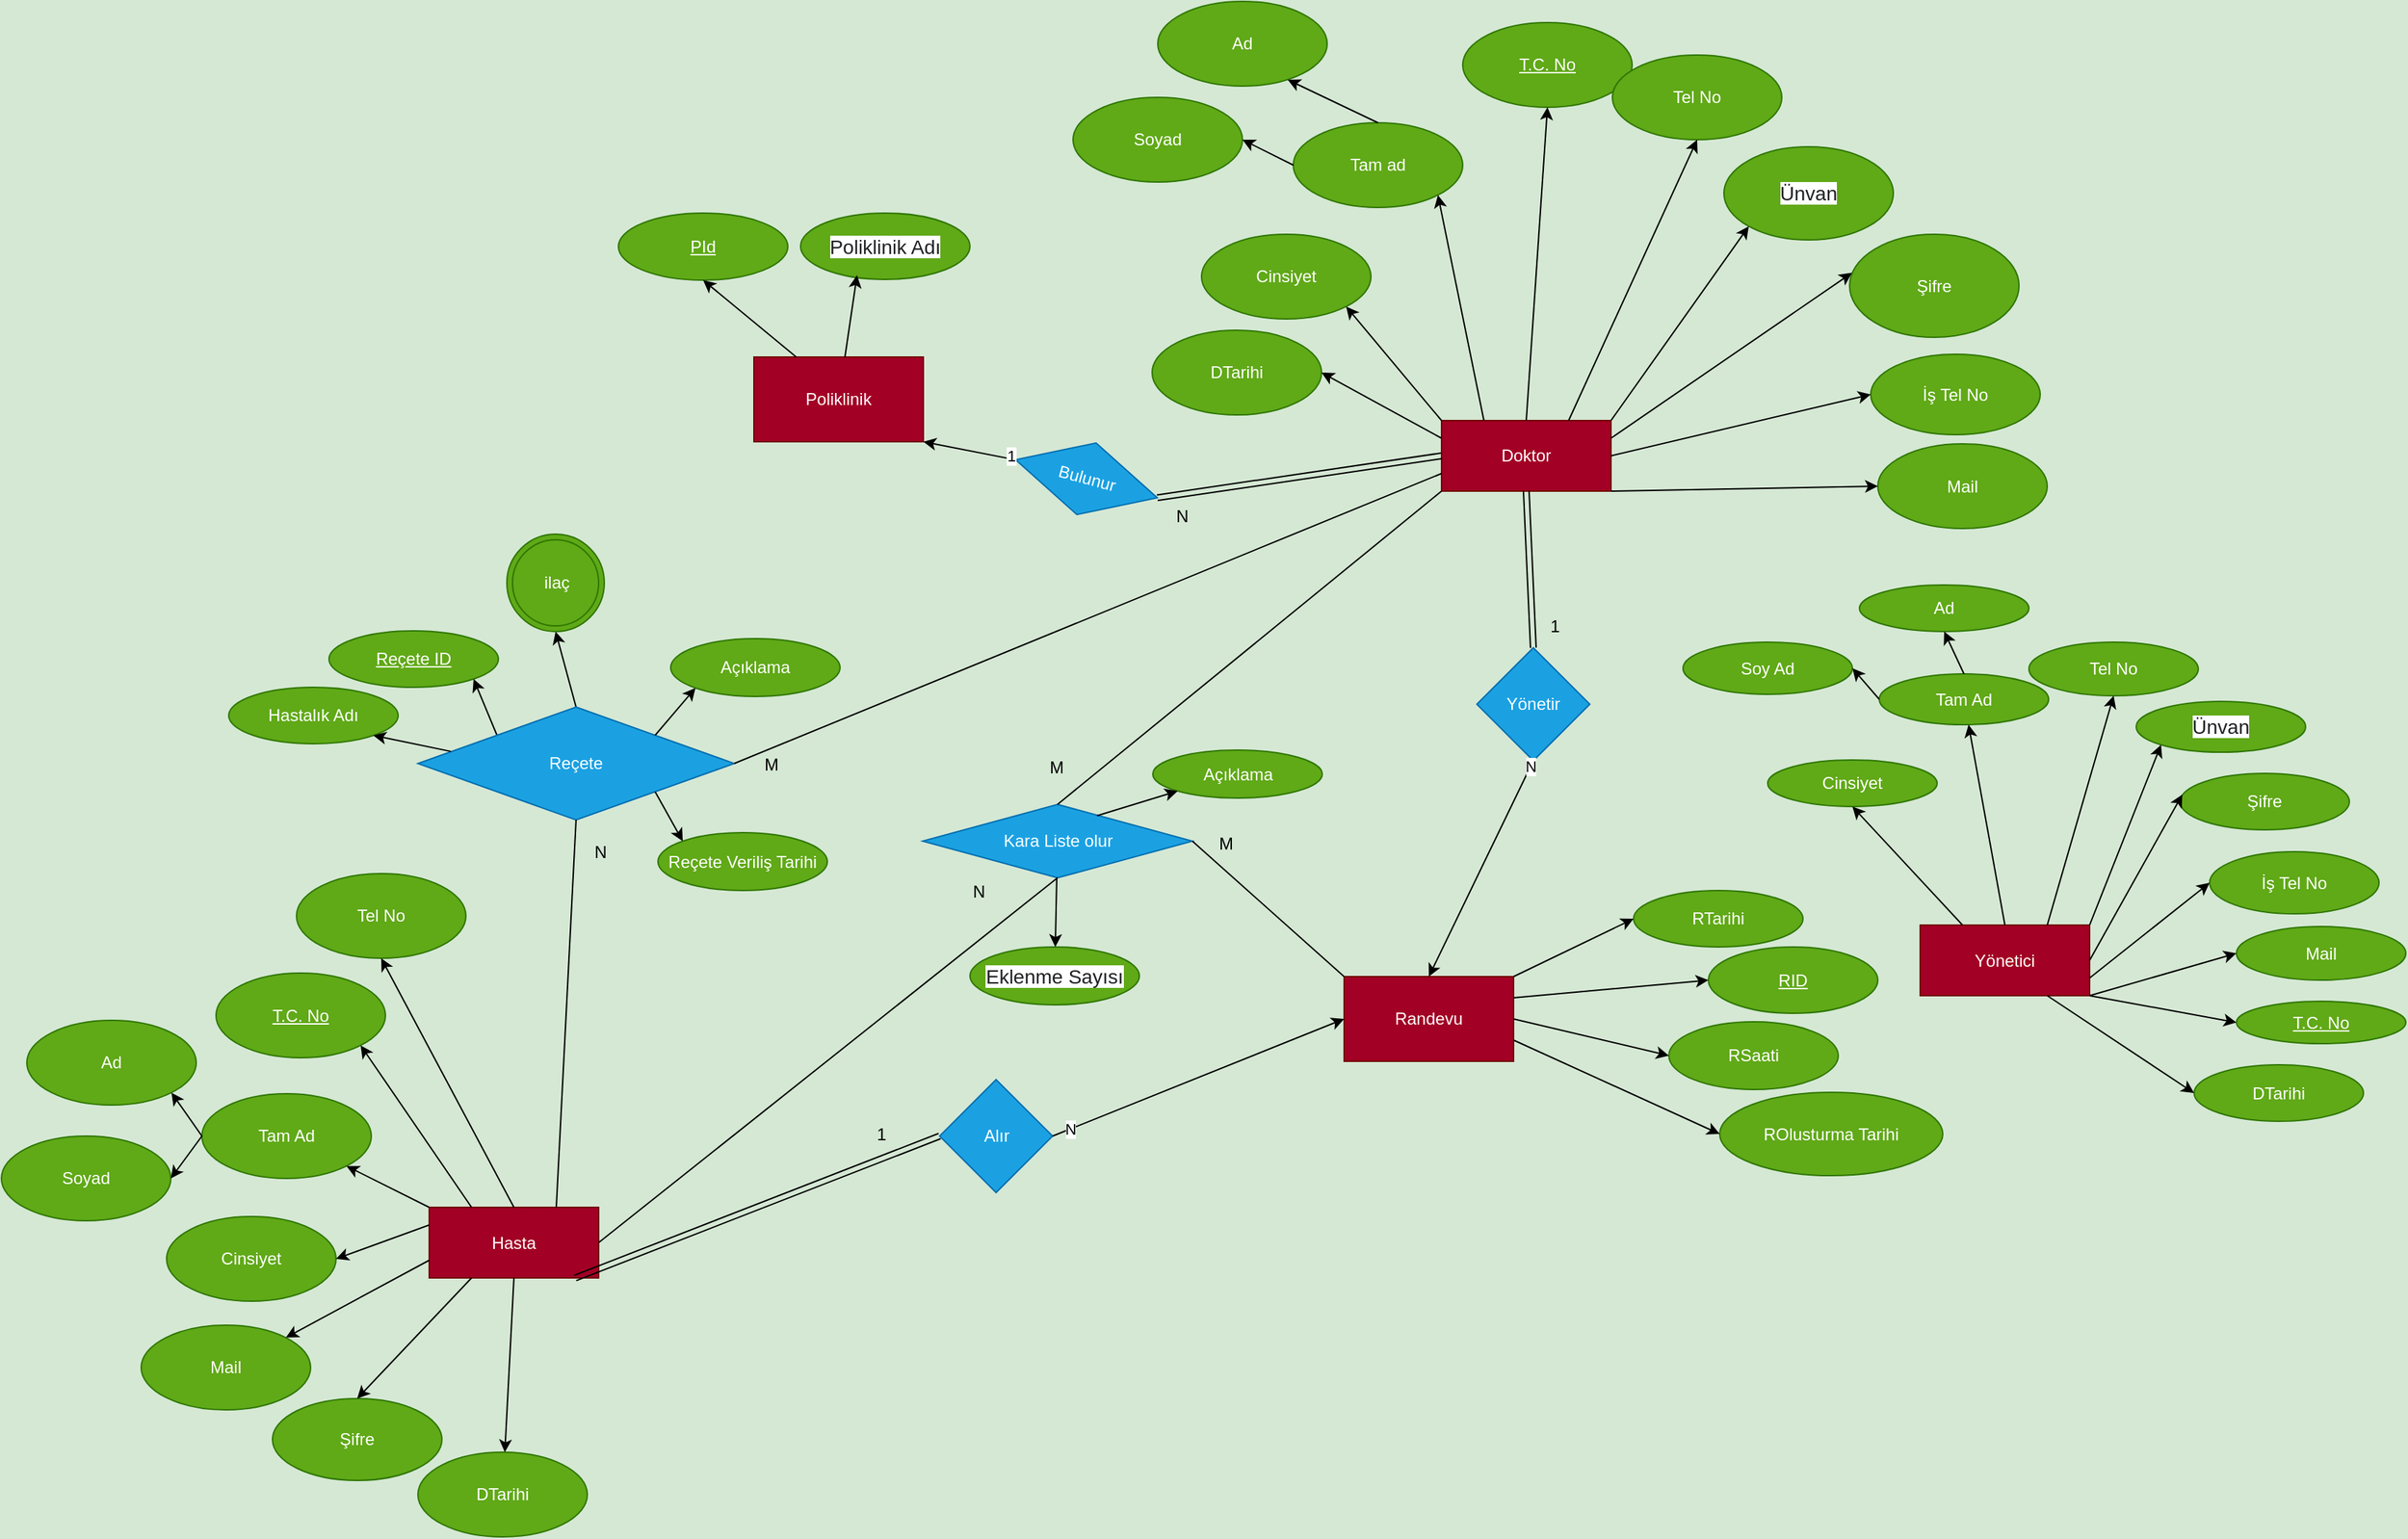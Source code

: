 <mxfile version="17.4.6" type="device"><diagram id="U4xsJYYV_HSaUocWrKOI" name="Page-1"><mxGraphModel dx="2653" dy="1950" grid="0" gridSize="10" guides="1" tooltips="1" connect="1" arrows="1" fold="1" page="1" pageScale="1" pageWidth="827" pageHeight="1169" background="#D5E8D4" math="0" shadow="0"><root><mxCell id="0"/><mxCell id="1" parent="0"/><mxCell id="N-bYq4StDZjQDU5pbpsy-1" value="Hasta" style="rounded=0;whiteSpace=wrap;html=1;fillColor=#a20025;fontColor=#ffffff;strokeColor=#6F0000;rotation=0;" parent="1" vertex="1"><mxGeometry x="8" y="304.5" width="120" height="50" as="geometry"/></mxCell><mxCell id="N-bYq4StDZjQDU5pbpsy-5" value="&lt;u&gt;T.C. No&lt;/u&gt;" style="ellipse;whiteSpace=wrap;html=1;rounded=0;fillColor=#60a917;fontColor=#ffffff;strokeColor=#2D7600;" parent="1" vertex="1"><mxGeometry x="-143" y="138.5" width="120" height="60" as="geometry"/></mxCell><mxCell id="N-bYq4StDZjQDU5pbpsy-7" value="Tam Ad" style="ellipse;whiteSpace=wrap;html=1;rounded=0;fillColor=#60a917;fontColor=#ffffff;strokeColor=#2D7600;" parent="1" vertex="1"><mxGeometry x="-153" y="224" width="120" height="60" as="geometry"/></mxCell><mxCell id="N-bYq4StDZjQDU5pbpsy-9" value="Soyad" style="ellipse;whiteSpace=wrap;html=1;rounded=0;fillColor=#60a917;fontColor=#ffffff;strokeColor=#2D7600;" parent="1" vertex="1"><mxGeometry x="-295" y="254" width="120" height="60" as="geometry"/></mxCell><mxCell id="N-bYq4StDZjQDU5pbpsy-11" value="Ad" style="ellipse;whiteSpace=wrap;html=1;rounded=0;fillColor=#60a917;fontColor=#ffffff;strokeColor=#2D7600;" parent="1" vertex="1"><mxGeometry x="-277" y="172" width="120" height="60" as="geometry"/></mxCell><mxCell id="N-bYq4StDZjQDU5pbpsy-14" value="Tel No" style="ellipse;whiteSpace=wrap;html=1;rounded=0;fillColor=#60a917;fontColor=#ffffff;strokeColor=#2D7600;" parent="1" vertex="1"><mxGeometry x="-86" y="68" width="120" height="60" as="geometry"/></mxCell><mxCell id="N-bYq4StDZjQDU5pbpsy-16" value="Cinsiyet" style="ellipse;whiteSpace=wrap;html=1;rounded=0;fillColor=#60a917;fontColor=#ffffff;strokeColor=#2D7600;" parent="1" vertex="1"><mxGeometry x="-178" y="311" width="120" height="60" as="geometry"/></mxCell><mxCell id="N-bYq4StDZjQDU5pbpsy-18" value="Mail" style="ellipse;whiteSpace=wrap;html=1;rounded=0;fillColor=#60a917;fontColor=#ffffff;strokeColor=#2D7600;" parent="1" vertex="1"><mxGeometry x="-196" y="388" width="120" height="60" as="geometry"/></mxCell><mxCell id="N-bYq4StDZjQDU5pbpsy-20" value="DTarihi" style="ellipse;whiteSpace=wrap;html=1;rounded=0;fillColor=#60a917;fontColor=#ffffff;strokeColor=#2D7600;" parent="1" vertex="1"><mxGeometry y="478" width="120" height="60" as="geometry"/></mxCell><mxCell id="N-bYq4StDZjQDU5pbpsy-28" value="Doktor" style="rounded=0;whiteSpace=wrap;html=1;fillColor=#a20025;fontColor=#ffffff;strokeColor=#6F0000;" parent="1" vertex="1"><mxGeometry x="725" y="-253" width="120" height="50" as="geometry"/></mxCell><mxCell id="N-bYq4StDZjQDU5pbpsy-29" value="&lt;u&gt;T.C. No&lt;br&gt;&lt;/u&gt;" style="ellipse;whiteSpace=wrap;html=1;rounded=0;fillColor=#60a917;fontColor=#ffffff;strokeColor=#2D7600;" parent="1" vertex="1"><mxGeometry x="740" y="-535" width="120" height="60" as="geometry"/></mxCell><mxCell id="N-bYq4StDZjQDU5pbpsy-32" value="Tam ad" style="ellipse;whiteSpace=wrap;html=1;rounded=0;fillColor=#60a917;fontColor=#ffffff;strokeColor=#2D7600;" parent="1" vertex="1"><mxGeometry x="620" y="-464" width="120" height="60" as="geometry"/></mxCell><mxCell id="N-bYq4StDZjQDU5pbpsy-33" value="Soyad" style="ellipse;whiteSpace=wrap;html=1;rounded=0;fillColor=#60a917;fontColor=#ffffff;strokeColor=#2D7600;" parent="1" vertex="1"><mxGeometry x="464" y="-482" width="120" height="60" as="geometry"/></mxCell><mxCell id="N-bYq4StDZjQDU5pbpsy-34" value="Ad" style="ellipse;whiteSpace=wrap;html=1;rounded=0;fillColor=#60a917;fontColor=#ffffff;strokeColor=#2D7600;" parent="1" vertex="1"><mxGeometry x="524" y="-550" width="120" height="60" as="geometry"/></mxCell><mxCell id="N-bYq4StDZjQDU5pbpsy-35" value="Tel No" style="ellipse;whiteSpace=wrap;html=1;rounded=0;fillColor=#60a917;fontColor=#ffffff;strokeColor=#2D7600;" parent="1" vertex="1"><mxGeometry x="846" y="-512" width="120" height="60" as="geometry"/></mxCell><mxCell id="N-bYq4StDZjQDU5pbpsy-36" value="Cinsiyet" style="ellipse;whiteSpace=wrap;html=1;rounded=0;fillColor=#60a917;fontColor=#ffffff;strokeColor=#2D7600;" parent="1" vertex="1"><mxGeometry x="555" y="-385" width="120" height="60" as="geometry"/></mxCell><mxCell id="N-bYq4StDZjQDU5pbpsy-37" value="Mail" style="ellipse;whiteSpace=wrap;html=1;rounded=0;fillColor=#60a917;fontColor=#ffffff;strokeColor=#2D7600;" parent="1" vertex="1"><mxGeometry x="1034" y="-236.5" width="120" height="60" as="geometry"/></mxCell><mxCell id="N-bYq4StDZjQDU5pbpsy-38" value="DTarihi" style="ellipse;whiteSpace=wrap;html=1;rounded=0;fillColor=#60a917;fontColor=#ffffff;strokeColor=#2D7600;" parent="1" vertex="1"><mxGeometry x="520" y="-317" width="120" height="60" as="geometry"/></mxCell><mxCell id="N-bYq4StDZjQDU5pbpsy-73" value="&lt;font color=&quot;#202124&quot; face=&quot;arial, sans-serif&quot;&gt;&lt;span style=&quot;font-size: 14px ; background-color: rgb(255 , 255 , 255)&quot;&gt;Ünvan&lt;/span&gt;&lt;/font&gt;" style="ellipse;whiteSpace=wrap;html=1;fillColor=#60a917;fontColor=#ffffff;strokeColor=#2D7600;" parent="1" vertex="1"><mxGeometry x="925" y="-447" width="120" height="66" as="geometry"/></mxCell><mxCell id="N-bYq4StDZjQDU5pbpsy-74" value="" style="endArrow=classic;html=1;rounded=0;exitX=1;exitY=0;exitDx=0;exitDy=0;entryX=0;entryY=1;entryDx=0;entryDy=0;" parent="1" source="N-bYq4StDZjQDU5pbpsy-28" target="N-bYq4StDZjQDU5pbpsy-73" edge="1"><mxGeometry width="50" height="50" relative="1" as="geometry"><mxPoint x="544" y="-167" as="sourcePoint"/><mxPoint x="594" y="-217" as="targetPoint"/></mxGeometry></mxCell><mxCell id="N-bYq4StDZjQDU5pbpsy-75" value="Şifre" style="ellipse;whiteSpace=wrap;html=1;fillColor=#60a917;fontColor=#ffffff;strokeColor=#2D7600;" parent="1" vertex="1"><mxGeometry x="-103" y="440" width="120" height="58" as="geometry"/></mxCell><mxCell id="N-bYq4StDZjQDU5pbpsy-77" value="Şifre" style="ellipse;whiteSpace=wrap;html=1;fillColor=#60a917;fontColor=#ffffff;strokeColor=#2D7600;" parent="1" vertex="1"><mxGeometry x="1014" y="-385" width="120" height="73" as="geometry"/></mxCell><mxCell id="N-bYq4StDZjQDU5pbpsy-78" value="" style="endArrow=classic;html=1;rounded=0;exitX=1;exitY=0.25;exitDx=0;exitDy=0;entryX=0.014;entryY=0.374;entryDx=0;entryDy=0;entryPerimeter=0;" parent="1" source="N-bYq4StDZjQDU5pbpsy-28" target="N-bYq4StDZjQDU5pbpsy-77" edge="1"><mxGeometry width="50" height="50" relative="1" as="geometry"><mxPoint x="321" y="-25" as="sourcePoint"/><mxPoint x="371" y="-75" as="targetPoint"/></mxGeometry></mxCell><mxCell id="N-bYq4StDZjQDU5pbpsy-106" value="Yönetici" style="rounded=0;whiteSpace=wrap;html=1;fillColor=#a20025;fontColor=#ffffff;strokeColor=#6F0000;" parent="1" vertex="1"><mxGeometry x="1064" y="104.5" width="120" height="50" as="geometry"/></mxCell><mxCell id="N-bYq4StDZjQDU5pbpsy-107" value="&lt;u&gt;T.C. No&lt;/u&gt;" style="ellipse;whiteSpace=wrap;html=1;rounded=0;fillColor=#60a917;fontColor=#ffffff;strokeColor=#2D7600;" parent="1" vertex="1"><mxGeometry x="1288" y="158.5" width="120" height="30" as="geometry"/></mxCell><mxCell id="N-bYq4StDZjQDU5pbpsy-110" value="Tam Ad" style="ellipse;whiteSpace=wrap;html=1;rounded=0;fillColor=#60a917;fontColor=#ffffff;strokeColor=#2D7600;" parent="1" vertex="1"><mxGeometry x="1035" y="-73.5" width="120" height="36" as="geometry"/></mxCell><mxCell id="N-bYq4StDZjQDU5pbpsy-111" value="Soy Ad" style="ellipse;whiteSpace=wrap;html=1;rounded=0;fillColor=#60a917;fontColor=#ffffff;strokeColor=#2D7600;" parent="1" vertex="1"><mxGeometry x="896" y="-96" width="120" height="37" as="geometry"/></mxCell><mxCell id="N-bYq4StDZjQDU5pbpsy-112" value="Ad" style="ellipse;whiteSpace=wrap;html=1;rounded=0;fillColor=#60a917;fontColor=#ffffff;strokeColor=#2D7600;" parent="1" vertex="1"><mxGeometry x="1021" y="-136.5" width="120" height="33" as="geometry"/></mxCell><mxCell id="N-bYq4StDZjQDU5pbpsy-113" value="Tel No" style="ellipse;whiteSpace=wrap;html=1;rounded=0;fillColor=#60a917;fontColor=#ffffff;strokeColor=#2D7600;" parent="1" vertex="1"><mxGeometry x="1141" y="-96" width="120" height="38" as="geometry"/></mxCell><mxCell id="N-bYq4StDZjQDU5pbpsy-114" value="Cinsiyet" style="ellipse;whiteSpace=wrap;html=1;rounded=0;fillColor=#60a917;fontColor=#ffffff;strokeColor=#2D7600;" parent="1" vertex="1"><mxGeometry x="956" y="-12.5" width="120" height="33" as="geometry"/></mxCell><mxCell id="N-bYq4StDZjQDU5pbpsy-115" value="Mail" style="ellipse;whiteSpace=wrap;html=1;rounded=0;fillColor=#60a917;fontColor=#ffffff;strokeColor=#2D7600;" parent="1" vertex="1"><mxGeometry x="1288" y="105.5" width="120" height="38" as="geometry"/></mxCell><mxCell id="N-bYq4StDZjQDU5pbpsy-116" value="DTarihi" style="ellipse;whiteSpace=wrap;html=1;rounded=0;fillColor=#60a917;fontColor=#ffffff;strokeColor=#2D7600;" parent="1" vertex="1"><mxGeometry x="1258" y="203.5" width="120" height="40" as="geometry"/></mxCell><mxCell id="N-bYq4StDZjQDU5pbpsy-117" value="&lt;span style=&quot;color: rgb(32 , 33 , 36) ; font-family: &amp;#34;arial&amp;#34; , sans-serif ; font-size: 14px ; background-color: rgb(255 , 255 , 255)&quot;&gt;Ünvan&lt;/span&gt;" style="ellipse;whiteSpace=wrap;html=1;fillColor=#60a917;fontColor=#ffffff;strokeColor=#2D7600;" parent="1" vertex="1"><mxGeometry x="1217" y="-54" width="120" height="36" as="geometry"/></mxCell><mxCell id="N-bYq4StDZjQDU5pbpsy-118" value="" style="endArrow=classic;html=1;rounded=0;exitX=1;exitY=0;exitDx=0;exitDy=0;entryX=0;entryY=1;entryDx=0;entryDy=0;" parent="1" source="N-bYq4StDZjQDU5pbpsy-106" target="N-bYq4StDZjQDU5pbpsy-117" edge="1"><mxGeometry width="50" height="50" relative="1" as="geometry"><mxPoint x="899" y="174.5" as="sourcePoint"/><mxPoint x="949" y="124.5" as="targetPoint"/></mxGeometry></mxCell><mxCell id="N-bYq4StDZjQDU5pbpsy-119" value="Şifre" style="ellipse;whiteSpace=wrap;html=1;fillColor=#60a917;fontColor=#ffffff;strokeColor=#2D7600;" parent="1" vertex="1"><mxGeometry x="1248" y="-3" width="120" height="40" as="geometry"/></mxCell><mxCell id="N-bYq4StDZjQDU5pbpsy-120" value="" style="endArrow=classic;html=1;rounded=0;exitX=1;exitY=0.5;exitDx=0;exitDy=0;entryX=0.014;entryY=0.374;entryDx=0;entryDy=0;entryPerimeter=0;" parent="1" source="N-bYq4StDZjQDU5pbpsy-106" target="N-bYq4StDZjQDU5pbpsy-119" edge="1"><mxGeometry width="50" height="50" relative="1" as="geometry"><mxPoint x="676" y="316.5" as="sourcePoint"/><mxPoint x="726" y="266.5" as="targetPoint"/></mxGeometry></mxCell><mxCell id="N-bYq4StDZjQDU5pbpsy-124" value="İş Tel No" style="ellipse;whiteSpace=wrap;html=1;fillColor=#60a917;fontColor=#ffffff;strokeColor=#2D7600;" parent="1" vertex="1"><mxGeometry x="1269" y="52.5" width="120" height="44" as="geometry"/></mxCell><mxCell id="N-bYq4StDZjQDU5pbpsy-125" value="" style="endArrow=classic;html=1;rounded=0;entryX=0;entryY=0.5;entryDx=0;entryDy=0;exitX=1;exitY=0.75;exitDx=0;exitDy=0;" parent="1" source="N-bYq4StDZjQDU5pbpsy-106" target="N-bYq4StDZjQDU5pbpsy-124" edge="1"><mxGeometry width="50" height="50" relative="1" as="geometry"><mxPoint x="1192" y="138.5" as="sourcePoint"/><mxPoint x="1576" y="198.5" as="targetPoint"/></mxGeometry></mxCell><mxCell id="N-bYq4StDZjQDU5pbpsy-126" value="İş Tel No" style="ellipse;whiteSpace=wrap;html=1;fillColor=#60a917;fontColor=#ffffff;strokeColor=#2D7600;" parent="1" vertex="1"><mxGeometry x="1029" y="-300" width="120" height="57" as="geometry"/></mxCell><mxCell id="N-bYq4StDZjQDU5pbpsy-127" value="" style="endArrow=classic;html=1;rounded=0;exitX=1;exitY=0.5;exitDx=0;exitDy=0;entryX=0;entryY=0.5;entryDx=0;entryDy=0;" parent="1" source="N-bYq4StDZjQDU5pbpsy-28" target="N-bYq4StDZjQDU5pbpsy-126" edge="1"><mxGeometry width="50" height="50" relative="1" as="geometry"><mxPoint x="853" y="-198" as="sourcePoint"/><mxPoint x="1233" y="-138" as="targetPoint"/></mxGeometry></mxCell><mxCell id="N-bYq4StDZjQDU5pbpsy-129" value="&lt;u&gt;Reçete ID&lt;/u&gt;" style="ellipse;whiteSpace=wrap;html=1;rounded=0;fillColor=#60a917;fontColor=#ffffff;strokeColor=#2D7600;" parent="1" vertex="1"><mxGeometry x="-63" y="-104" width="120" height="40" as="geometry"/></mxCell><mxCell id="N-bYq4StDZjQDU5pbpsy-131" value="Hastalık Adı" style="ellipse;whiteSpace=wrap;html=1;rounded=0;fillColor=#60a917;fontColor=#ffffff;strokeColor=#2D7600;" parent="1" vertex="1"><mxGeometry x="-134" y="-64" width="120" height="40" as="geometry"/></mxCell><mxCell id="N-bYq4StDZjQDU5pbpsy-135" value="Açıklama" style="ellipse;whiteSpace=wrap;html=1;rounded=0;fillColor=#60a917;fontColor=#ffffff;strokeColor=#2D7600;" parent="1" vertex="1"><mxGeometry x="179" y="-98.5" width="120" height="41" as="geometry"/></mxCell><mxCell id="N-bYq4StDZjQDU5pbpsy-143" value="&lt;span style=&quot;color: rgb(32 , 33 , 36) ; font-family: &amp;#34;arial&amp;#34; , sans-serif ; font-size: 14px ; background-color: rgb(255 , 255 , 255)&quot;&gt;Eklenme Sayısı&lt;/span&gt;" style="ellipse;whiteSpace=wrap;html=1;rounded=0;fillColor=#60a917;fontColor=#ffffff;strokeColor=#2D7600;" parent="1" vertex="1"><mxGeometry x="391" y="120" width="120" height="41" as="geometry"/></mxCell><mxCell id="N-bYq4StDZjQDU5pbpsy-145" value="Açıklama" style="ellipse;whiteSpace=wrap;html=1;rounded=0;fillColor=#60a917;fontColor=#ffffff;strokeColor=#2D7600;" parent="1" vertex="1"><mxGeometry x="520.5" y="-19.5" width="120" height="34" as="geometry"/></mxCell><mxCell id="N-bYq4StDZjQDU5pbpsy-150" value="Poliklinik" style="rounded=0;whiteSpace=wrap;html=1;fillColor=#a20025;fontColor=#ffffff;strokeColor=#6F0000;" parent="1" vertex="1"><mxGeometry x="238" y="-298" width="120" height="60" as="geometry"/></mxCell><mxCell id="N-bYq4StDZjQDU5pbpsy-151" value="&lt;u&gt;PId&lt;/u&gt;" style="ellipse;whiteSpace=wrap;html=1;rounded=0;fillColor=#60a917;fontColor=#ffffff;strokeColor=#2D7600;" parent="1" vertex="1"><mxGeometry x="142" y="-400" width="120" height="47.5" as="geometry"/></mxCell><mxCell id="N-bYq4StDZjQDU5pbpsy-163" value="Randevu" style="rounded=0;whiteSpace=wrap;html=1;fillColor=#a20025;fontColor=#ffffff;strokeColor=#6F0000;" parent="1" vertex="1"><mxGeometry x="656" y="141" width="120" height="60" as="geometry"/></mxCell><mxCell id="N-bYq4StDZjQDU5pbpsy-164" value="&lt;u&gt;RID&lt;/u&gt;" style="ellipse;whiteSpace=wrap;html=1;rounded=0;fillColor=#60a917;fontColor=#ffffff;strokeColor=#2D7600;" parent="1" vertex="1"><mxGeometry x="914" y="120" width="120" height="47" as="geometry"/></mxCell><mxCell id="N-bYq4StDZjQDU5pbpsy-165" value="RTarihi" style="ellipse;whiteSpace=wrap;html=1;rounded=0;fillColor=#60a917;fontColor=#ffffff;strokeColor=#2D7600;" parent="1" vertex="1"><mxGeometry x="861" y="80" width="120" height="40" as="geometry"/></mxCell><mxCell id="N-bYq4StDZjQDU5pbpsy-166" value="ROlusturma Tarihi" style="ellipse;whiteSpace=wrap;html=1;rounded=0;fillColor=#60a917;fontColor=#ffffff;strokeColor=#2D7600;" parent="1" vertex="1"><mxGeometry x="922" y="223" width="158" height="59" as="geometry"/></mxCell><mxCell id="N-bYq4StDZjQDU5pbpsy-167" value="RSaati" style="ellipse;whiteSpace=wrap;html=1;rounded=0;fillColor=#60a917;fontColor=#ffffff;strokeColor=#2D7600;" parent="1" vertex="1"><mxGeometry x="886" y="173" width="120" height="48" as="geometry"/></mxCell><mxCell id="yhBdU53vP43NoqQNK5W7-21" value="Alır" style="rhombus;whiteSpace=wrap;html=1;fontFamily=Helvetica;fillColor=#1ba1e2;fontColor=#ffffff;strokeColor=#006EAF;" parent="1" vertex="1"><mxGeometry x="369.5" y="214" width="80" height="80" as="geometry"/></mxCell><mxCell id="yhBdU53vP43NoqQNK5W7-22" value="" style="endArrow=classic;html=1;rounded=0;fontFamily=Helvetica;exitX=1;exitY=0.5;exitDx=0;exitDy=0;entryX=0;entryY=0.5;entryDx=0;entryDy=0;" parent="1" source="yhBdU53vP43NoqQNK5W7-21" target="N-bYq4StDZjQDU5pbpsy-163" edge="1"><mxGeometry width="50" height="50" relative="1" as="geometry"><mxPoint x="313" y="1157" as="sourcePoint"/><mxPoint x="672" y="1113" as="targetPoint"/><Array as="points"/></mxGeometry></mxCell><mxCell id="2VNc77h_HO4o5CtxfDz0-34" value="N" style="edgeLabel;html=1;align=center;verticalAlign=middle;resizable=0;points=[];" parent="yhBdU53vP43NoqQNK5W7-22" vertex="1" connectable="0"><mxGeometry x="-0.885" relative="1" as="geometry"><mxPoint as="offset"/></mxGeometry></mxCell><mxCell id="yhBdU53vP43NoqQNK5W7-47" value="Yönetir" style="rhombus;whiteSpace=wrap;html=1;rounded=0;sketch=0;fillColor=#1ba1e2;fontColor=#ffffff;strokeColor=#006EAF;" parent="1" vertex="1"><mxGeometry x="750" y="-92" width="80" height="80" as="geometry"/></mxCell><mxCell id="yhBdU53vP43NoqQNK5W7-48" value="" style="endArrow=classic;html=1;rounded=1;sketch=0;curved=0;exitX=0.5;exitY=1;exitDx=0;exitDy=0;entryX=0.5;entryY=0;entryDx=0;entryDy=0;" parent="1" source="yhBdU53vP43NoqQNK5W7-47" target="N-bYq4StDZjQDU5pbpsy-163" edge="1"><mxGeometry width="50" height="50" relative="1" as="geometry"><mxPoint x="680" y="570" as="sourcePoint"/><mxPoint x="1336" y="1402" as="targetPoint"/><Array as="points"/></mxGeometry></mxCell><mxCell id="2VNc77h_HO4o5CtxfDz0-47" value="N" style="edgeLabel;html=1;align=center;verticalAlign=middle;resizable=0;points=[];" parent="yhBdU53vP43NoqQNK5W7-48" vertex="1" connectable="0"><mxGeometry x="-0.949" relative="1" as="geometry"><mxPoint as="offset"/></mxGeometry></mxCell><mxCell id="8f2_bvNsIJKHBU1RSMUt-1" value="" style="endArrow=classic;html=1;rounded=0;exitX=0.75;exitY=0;exitDx=0;exitDy=0;entryX=0.5;entryY=1;entryDx=0;entryDy=0;" parent="1" source="N-bYq4StDZjQDU5pbpsy-28" target="N-bYq4StDZjQDU5pbpsy-35" edge="1"><mxGeometry width="50" height="50" relative="1" as="geometry"><mxPoint x="545" y="-244" as="sourcePoint"/><mxPoint x="595" y="-294" as="targetPoint"/></mxGeometry></mxCell><mxCell id="8f2_bvNsIJKHBU1RSMUt-2" value="" style="endArrow=classic;html=1;rounded=0;entryX=0.5;entryY=1;entryDx=0;entryDy=0;exitX=0.5;exitY=0;exitDx=0;exitDy=0;" parent="1" source="N-bYq4StDZjQDU5pbpsy-28" target="N-bYq4StDZjQDU5pbpsy-29" edge="1"><mxGeometry width="50" height="50" relative="1" as="geometry"><mxPoint x="545" y="-244" as="sourcePoint"/><mxPoint x="595" y="-294" as="targetPoint"/></mxGeometry></mxCell><mxCell id="8f2_bvNsIJKHBU1RSMUt-3" value="" style="endArrow=classic;html=1;rounded=0;entryX=1;entryY=1;entryDx=0;entryDy=0;exitX=0.25;exitY=0;exitDx=0;exitDy=0;" parent="1" source="N-bYq4StDZjQDU5pbpsy-28" target="N-bYq4StDZjQDU5pbpsy-32" edge="1"><mxGeometry width="50" height="50" relative="1" as="geometry"><mxPoint x="545" y="-244" as="sourcePoint"/><mxPoint x="595" y="-294" as="targetPoint"/></mxGeometry></mxCell><mxCell id="8f2_bvNsIJKHBU1RSMUt-4" value="" style="endArrow=classic;html=1;rounded=0;entryX=0.767;entryY=0.925;entryDx=0;entryDy=0;entryPerimeter=0;exitX=0.5;exitY=0;exitDx=0;exitDy=0;" parent="1" source="N-bYq4StDZjQDU5pbpsy-32" target="N-bYq4StDZjQDU5pbpsy-34" edge="1"><mxGeometry width="50" height="50" relative="1" as="geometry"><mxPoint x="545" y="-244" as="sourcePoint"/><mxPoint x="595" y="-294" as="targetPoint"/></mxGeometry></mxCell><mxCell id="8f2_bvNsIJKHBU1RSMUt-5" value="" style="endArrow=classic;html=1;rounded=0;entryX=1;entryY=0.5;entryDx=0;entryDy=0;exitX=0;exitY=0.5;exitDx=0;exitDy=0;" parent="1" source="N-bYq4StDZjQDU5pbpsy-32" target="N-bYq4StDZjQDU5pbpsy-33" edge="1"><mxGeometry width="50" height="50" relative="1" as="geometry"><mxPoint x="545" y="-244" as="sourcePoint"/><mxPoint x="595" y="-294" as="targetPoint"/></mxGeometry></mxCell><mxCell id="8f2_bvNsIJKHBU1RSMUt-6" value="" style="endArrow=classic;html=1;rounded=0;entryX=0;entryY=0.5;entryDx=0;entryDy=0;exitX=1;exitY=1;exitDx=0;exitDy=0;" parent="1" source="N-bYq4StDZjQDU5pbpsy-28" target="N-bYq4StDZjQDU5pbpsy-37" edge="1"><mxGeometry width="50" height="50" relative="1" as="geometry"><mxPoint x="545" y="-169" as="sourcePoint"/><mxPoint x="595" y="-219" as="targetPoint"/></mxGeometry></mxCell><mxCell id="8f2_bvNsIJKHBU1RSMUt-7" value="" style="endArrow=classic;html=1;rounded=0;entryX=1;entryY=1;entryDx=0;entryDy=0;exitX=0;exitY=0;exitDx=0;exitDy=0;" parent="1" source="N-bYq4StDZjQDU5pbpsy-28" target="N-bYq4StDZjQDU5pbpsy-36" edge="1"><mxGeometry width="50" height="50" relative="1" as="geometry"><mxPoint x="545" y="-315" as="sourcePoint"/><mxPoint x="595" y="-365" as="targetPoint"/></mxGeometry></mxCell><mxCell id="8f2_bvNsIJKHBU1RSMUt-8" value="" style="endArrow=classic;html=1;rounded=0;entryX=1;entryY=0.5;entryDx=0;entryDy=0;exitX=0;exitY=0.25;exitDx=0;exitDy=0;" parent="1" source="N-bYq4StDZjQDU5pbpsy-28" target="N-bYq4StDZjQDU5pbpsy-38" edge="1"><mxGeometry width="50" height="50" relative="1" as="geometry"><mxPoint x="545" y="-69" as="sourcePoint"/><mxPoint x="595" y="-119" as="targetPoint"/></mxGeometry></mxCell><mxCell id="8f2_bvNsIJKHBU1RSMUt-9" value="" style="endArrow=classic;html=1;rounded=0;entryX=0.5;entryY=0;entryDx=0;entryDy=0;exitX=0.25;exitY=1;exitDx=0;exitDy=0;" parent="1" source="N-bYq4StDZjQDU5pbpsy-1" target="N-bYq4StDZjQDU5pbpsy-75" edge="1"><mxGeometry width="50" height="50" relative="1" as="geometry"><mxPoint x="810" y="590" as="sourcePoint"/><mxPoint x="860" y="540" as="targetPoint"/></mxGeometry></mxCell><mxCell id="8f2_bvNsIJKHBU1RSMUt-10" value="" style="endArrow=classic;html=1;rounded=0;entryX=0.5;entryY=1;entryDx=0;entryDy=0;exitX=0.5;exitY=0;exitDx=0;exitDy=0;" parent="1" source="N-bYq4StDZjQDU5pbpsy-1" target="N-bYq4StDZjQDU5pbpsy-14" edge="1"><mxGeometry width="50" height="50" relative="1" as="geometry"><mxPoint x="810" y="590" as="sourcePoint"/><mxPoint x="860" y="540" as="targetPoint"/></mxGeometry></mxCell><mxCell id="8f2_bvNsIJKHBU1RSMUt-11" value="" style="endArrow=classic;html=1;rounded=0;entryX=1;entryY=1;entryDx=0;entryDy=0;exitX=0.25;exitY=0;exitDx=0;exitDy=0;" parent="1" source="N-bYq4StDZjQDU5pbpsy-1" target="N-bYq4StDZjQDU5pbpsy-5" edge="1"><mxGeometry width="50" height="50" relative="1" as="geometry"><mxPoint x="810" y="590" as="sourcePoint"/><mxPoint x="860" y="540" as="targetPoint"/></mxGeometry></mxCell><mxCell id="8f2_bvNsIJKHBU1RSMUt-12" value="" style="endArrow=classic;html=1;rounded=0;entryX=1;entryY=1;entryDx=0;entryDy=0;exitX=0;exitY=0;exitDx=0;exitDy=0;" parent="1" source="N-bYq4StDZjQDU5pbpsy-1" target="N-bYq4StDZjQDU5pbpsy-7" edge="1"><mxGeometry width="50" height="50" relative="1" as="geometry"><mxPoint x="810" y="590" as="sourcePoint"/><mxPoint x="860" y="540" as="targetPoint"/></mxGeometry></mxCell><mxCell id="8f2_bvNsIJKHBU1RSMUt-13" value="" style="endArrow=classic;html=1;rounded=0;entryX=1;entryY=1;entryDx=0;entryDy=0;exitX=0;exitY=0.5;exitDx=0;exitDy=0;" parent="1" source="N-bYq4StDZjQDU5pbpsy-7" target="N-bYq4StDZjQDU5pbpsy-11" edge="1"><mxGeometry width="50" height="50" relative="1" as="geometry"><mxPoint x="810" y="590" as="sourcePoint"/><mxPoint x="860" y="540" as="targetPoint"/></mxGeometry></mxCell><mxCell id="8f2_bvNsIJKHBU1RSMUt-14" value="" style="endArrow=classic;html=1;rounded=0;entryX=1;entryY=0.5;entryDx=0;entryDy=0;exitX=0;exitY=0.5;exitDx=0;exitDy=0;" parent="1" source="N-bYq4StDZjQDU5pbpsy-7" target="N-bYq4StDZjQDU5pbpsy-9" edge="1"><mxGeometry width="50" height="50" relative="1" as="geometry"><mxPoint x="810" y="590" as="sourcePoint"/><mxPoint x="860" y="540" as="targetPoint"/></mxGeometry></mxCell><mxCell id="8f2_bvNsIJKHBU1RSMUt-15" value="" style="endArrow=classic;html=1;rounded=0;entryX=1;entryY=0.5;entryDx=0;entryDy=0;exitX=0;exitY=0.25;exitDx=0;exitDy=0;" parent="1" source="N-bYq4StDZjQDU5pbpsy-1" target="N-bYq4StDZjQDU5pbpsy-16" edge="1"><mxGeometry width="50" height="50" relative="1" as="geometry"><mxPoint x="810" y="529" as="sourcePoint"/><mxPoint x="860" y="479" as="targetPoint"/></mxGeometry></mxCell><mxCell id="8f2_bvNsIJKHBU1RSMUt-16" value="" style="endArrow=classic;html=1;rounded=0;exitX=0.5;exitY=1;exitDx=0;exitDy=0;" parent="1" source="N-bYq4StDZjQDU5pbpsy-1" target="N-bYq4StDZjQDU5pbpsy-20" edge="1"><mxGeometry width="50" height="50" relative="1" as="geometry"><mxPoint x="810" y="529" as="sourcePoint"/><mxPoint x="860" y="479" as="targetPoint"/></mxGeometry></mxCell><mxCell id="8f2_bvNsIJKHBU1RSMUt-18" value="" style="endArrow=classic;html=1;rounded=0;entryX=1;entryY=0;entryDx=0;entryDy=0;exitX=0;exitY=0.75;exitDx=0;exitDy=0;" parent="1" source="N-bYq4StDZjQDU5pbpsy-1" target="N-bYq4StDZjQDU5pbpsy-18" edge="1"><mxGeometry width="50" height="50" relative="1" as="geometry"><mxPoint x="810" y="529" as="sourcePoint"/><mxPoint x="860" y="479" as="targetPoint"/></mxGeometry></mxCell><mxCell id="8f2_bvNsIJKHBU1RSMUt-19" value="" style="endArrow=classic;html=1;rounded=0;entryX=0;entryY=0.5;entryDx=0;entryDy=0;exitX=1;exitY=1;exitDx=0;exitDy=0;" parent="1" source="N-bYq4StDZjQDU5pbpsy-106" target="N-bYq4StDZjQDU5pbpsy-115" edge="1"><mxGeometry width="50" height="50" relative="1" as="geometry"><mxPoint x="493" y="47.5" as="sourcePoint"/><mxPoint x="543" y="-2.5" as="targetPoint"/></mxGeometry></mxCell><mxCell id="8f2_bvNsIJKHBU1RSMUt-20" value="" style="endArrow=classic;html=1;rounded=0;entryX=0.5;entryY=1;entryDx=0;entryDy=0;exitX=0.75;exitY=0;exitDx=0;exitDy=0;" parent="1" source="N-bYq4StDZjQDU5pbpsy-106" target="N-bYq4StDZjQDU5pbpsy-113" edge="1"><mxGeometry width="50" height="50" relative="1" as="geometry"><mxPoint x="493" y="108.5" as="sourcePoint"/><mxPoint x="543" y="58.5" as="targetPoint"/></mxGeometry></mxCell><mxCell id="8f2_bvNsIJKHBU1RSMUt-21" value="" style="endArrow=classic;html=1;rounded=0;entryX=0;entryY=0.5;entryDx=0;entryDy=0;exitX=1;exitY=1;exitDx=0;exitDy=0;" parent="1" source="N-bYq4StDZjQDU5pbpsy-106" target="N-bYq4StDZjQDU5pbpsy-107" edge="1"><mxGeometry width="50" height="50" relative="1" as="geometry"><mxPoint x="493" y="108.5" as="sourcePoint"/><mxPoint x="543" y="58.5" as="targetPoint"/></mxGeometry></mxCell><mxCell id="8f2_bvNsIJKHBU1RSMUt-22" value="" style="endArrow=classic;html=1;rounded=0;entryX=0;entryY=0.5;entryDx=0;entryDy=0;exitX=0.75;exitY=1;exitDx=0;exitDy=0;" parent="1" source="N-bYq4StDZjQDU5pbpsy-106" target="N-bYq4StDZjQDU5pbpsy-116" edge="1"><mxGeometry width="50" height="50" relative="1" as="geometry"><mxPoint x="493" y="108.5" as="sourcePoint"/><mxPoint x="543" y="58.5" as="targetPoint"/></mxGeometry></mxCell><mxCell id="8f2_bvNsIJKHBU1RSMUt-24" value="" style="endArrow=classic;html=1;rounded=0;exitX=0.5;exitY=0;exitDx=0;exitDy=0;" parent="1" source="N-bYq4StDZjQDU5pbpsy-106" target="N-bYq4StDZjQDU5pbpsy-110" edge="1"><mxGeometry width="50" height="50" relative="1" as="geometry"><mxPoint x="493" y="101.5" as="sourcePoint"/><mxPoint x="543" y="51.5" as="targetPoint"/></mxGeometry></mxCell><mxCell id="8f2_bvNsIJKHBU1RSMUt-28" value="" style="endArrow=classic;html=1;rounded=0;entryX=0.5;entryY=1;entryDx=0;entryDy=0;exitX=0.5;exitY=0;exitDx=0;exitDy=0;" parent="1" source="N-bYq4StDZjQDU5pbpsy-110" target="N-bYq4StDZjQDU5pbpsy-112" edge="1"><mxGeometry width="50" height="50" relative="1" as="geometry"><mxPoint x="493" y="101.5" as="sourcePoint"/><mxPoint x="543" y="51.5" as="targetPoint"/></mxGeometry></mxCell><mxCell id="8f2_bvNsIJKHBU1RSMUt-29" value="" style="endArrow=classic;html=1;rounded=0;entryX=1;entryY=0.5;entryDx=0;entryDy=0;exitX=0;exitY=0.5;exitDx=0;exitDy=0;" parent="1" source="N-bYq4StDZjQDU5pbpsy-110" target="N-bYq4StDZjQDU5pbpsy-111" edge="1"><mxGeometry width="50" height="50" relative="1" as="geometry"><mxPoint x="493" y="101.5" as="sourcePoint"/><mxPoint x="543" y="51.5" as="targetPoint"/></mxGeometry></mxCell><mxCell id="8f2_bvNsIJKHBU1RSMUt-30" value="" style="endArrow=classic;html=1;rounded=0;entryX=0.5;entryY=1;entryDx=0;entryDy=0;exitX=0.25;exitY=0;exitDx=0;exitDy=0;" parent="1" source="N-bYq4StDZjQDU5pbpsy-106" target="N-bYq4StDZjQDU5pbpsy-114" edge="1"><mxGeometry width="50" height="50" relative="1" as="geometry"><mxPoint x="493" y="101.5" as="sourcePoint"/><mxPoint x="543" y="51.5" as="targetPoint"/></mxGeometry></mxCell><mxCell id="2VNc77h_HO4o5CtxfDz0-2" value="" style="endArrow=classic;html=1;rounded=0;entryX=0;entryY=0.5;entryDx=0;entryDy=0;exitX=1;exitY=0;exitDx=0;exitDy=0;" parent="1" source="N-bYq4StDZjQDU5pbpsy-163" target="N-bYq4StDZjQDU5pbpsy-165" edge="1"><mxGeometry width="50" height="50" relative="1" as="geometry"><mxPoint x="407" y="137" as="sourcePoint"/><mxPoint x="457" y="87" as="targetPoint"/></mxGeometry></mxCell><mxCell id="2VNc77h_HO4o5CtxfDz0-4" value="" style="endArrow=classic;html=1;rounded=0;entryX=0;entryY=0.5;entryDx=0;entryDy=0;exitX=1;exitY=0.25;exitDx=0;exitDy=0;" parent="1" source="N-bYq4StDZjQDU5pbpsy-163" target="N-bYq4StDZjQDU5pbpsy-164" edge="1"><mxGeometry width="50" height="50" relative="1" as="geometry"><mxPoint x="407" y="137" as="sourcePoint"/><mxPoint x="457" y="87" as="targetPoint"/></mxGeometry></mxCell><mxCell id="2VNc77h_HO4o5CtxfDz0-5" value="" style="endArrow=classic;html=1;rounded=0;entryX=0;entryY=0.5;entryDx=0;entryDy=0;exitX=1;exitY=0.5;exitDx=0;exitDy=0;" parent="1" source="N-bYq4StDZjQDU5pbpsy-163" target="N-bYq4StDZjQDU5pbpsy-167" edge="1"><mxGeometry width="50" height="50" relative="1" as="geometry"><mxPoint x="407" y="137" as="sourcePoint"/><mxPoint x="457" y="87" as="targetPoint"/></mxGeometry></mxCell><mxCell id="2VNc77h_HO4o5CtxfDz0-6" value="" style="endArrow=classic;html=1;rounded=0;entryX=0;entryY=0.5;entryDx=0;entryDy=0;exitX=1;exitY=0.75;exitDx=0;exitDy=0;" parent="1" source="N-bYq4StDZjQDU5pbpsy-163" target="N-bYq4StDZjQDU5pbpsy-166" edge="1"><mxGeometry width="50" height="50" relative="1" as="geometry"><mxPoint x="407" y="137" as="sourcePoint"/><mxPoint x="457" y="87" as="targetPoint"/></mxGeometry></mxCell><mxCell id="2VNc77h_HO4o5CtxfDz0-18" value="" style="endArrow=classic;html=1;rounded=0;entryX=0.5;entryY=1;entryDx=0;entryDy=0;exitX=0.5;exitY=0;exitDx=0;exitDy=0;" parent="1" source="IhJoMmHkcP3IGI0_0u4n-12" target="IhJoMmHkcP3IGI0_0u4n-18" edge="1"><mxGeometry width="50" height="50" relative="1" as="geometry"><mxPoint x="246" y="-130" as="sourcePoint"/><mxPoint x="124" y="-84.0" as="targetPoint"/></mxGeometry></mxCell><mxCell id="2VNc77h_HO4o5CtxfDz0-19" value="" style="endArrow=classic;html=1;rounded=0;entryX=1;entryY=1;entryDx=0;entryDy=0;exitX=0;exitY=0;exitDx=0;exitDy=0;" parent="1" source="IhJoMmHkcP3IGI0_0u4n-12" target="N-bYq4StDZjQDU5pbpsy-129" edge="1"><mxGeometry width="50" height="50" relative="1" as="geometry"><mxPoint x="61" y="-44" as="sourcePoint"/><mxPoint x="777" y="142" as="targetPoint"/></mxGeometry></mxCell><mxCell id="2VNc77h_HO4o5CtxfDz0-23" value="" style="endArrow=classic;html=1;rounded=0;entryX=0.5;entryY=1;entryDx=0;entryDy=0;exitX=0.25;exitY=0;exitDx=0;exitDy=0;" parent="1" source="N-bYq4StDZjQDU5pbpsy-150" target="N-bYq4StDZjQDU5pbpsy-151" edge="1"><mxGeometry width="50" height="50" relative="1" as="geometry"><mxPoint x="906" y="-360" as="sourcePoint"/><mxPoint x="956" y="-410" as="targetPoint"/></mxGeometry></mxCell><mxCell id="2VNc77h_HO4o5CtxfDz0-48" value="" style="shape=link;html=1;rounded=0;entryX=0.5;entryY=1;entryDx=0;entryDy=0;exitX=0.5;exitY=0;exitDx=0;exitDy=0;" parent="1" source="yhBdU53vP43NoqQNK5W7-47" target="N-bYq4StDZjQDU5pbpsy-28" edge="1"><mxGeometry width="100" relative="1" as="geometry"><mxPoint x="697" y="-115" as="sourcePoint"/><mxPoint x="797" y="-115" as="targetPoint"/></mxGeometry></mxCell><mxCell id="2VNc77h_HO4o5CtxfDz0-49" value="1" style="text;html=1;align=center;verticalAlign=middle;resizable=0;points=[];autosize=1;strokeColor=none;fillColor=none;" parent="1" vertex="1"><mxGeometry x="797" y="-116" width="16" height="18" as="geometry"/></mxCell><mxCell id="2VNc77h_HO4o5CtxfDz0-57" value="" style="shape=link;html=1;rounded=0;exitX=0.862;exitY=1.001;exitDx=0;exitDy=0;exitPerimeter=0;entryX=0;entryY=0.5;entryDx=0;entryDy=0;" parent="1" source="N-bYq4StDZjQDU5pbpsy-1" target="yhBdU53vP43NoqQNK5W7-21" edge="1"><mxGeometry width="100" relative="1" as="geometry"><mxPoint x="464" y="278" as="sourcePoint"/><mxPoint x="564" y="278" as="targetPoint"/></mxGeometry></mxCell><mxCell id="2VNc77h_HO4o5CtxfDz0-58" value="1" style="text;html=1;align=center;verticalAlign=middle;resizable=0;points=[];autosize=1;strokeColor=none;fillColor=none;" parent="1" vertex="1"><mxGeometry x="319.5" y="243.5" width="16" height="18" as="geometry"/></mxCell><mxCell id="-8Dsz3QG55_MAmBdt1DO-3" value="Bulunur" style="rhombus;whiteSpace=wrap;html=1;fillColor=#1ba1e2;strokeColor=#006EAF;fontColor=#ffffff;rotation=15;" parent="1" vertex="1"><mxGeometry x="421.57" y="-238" width="103.87" height="52.5" as="geometry"/></mxCell><mxCell id="-8Dsz3QG55_MAmBdt1DO-4" value="" style="shape=link;html=1;rounded=0;entryX=1;entryY=0.5;entryDx=0;entryDy=0;exitX=0;exitY=0.5;exitDx=0;exitDy=0;" parent="1" source="N-bYq4StDZjQDU5pbpsy-28" target="-8Dsz3QG55_MAmBdt1DO-3" edge="1"><mxGeometry width="100" relative="1" as="geometry"><mxPoint x="365" y="161" as="sourcePoint"/><mxPoint x="465" y="161" as="targetPoint"/></mxGeometry></mxCell><mxCell id="-8Dsz3QG55_MAmBdt1DO-5" value="" style="endArrow=classic;html=1;rounded=0;entryX=1;entryY=1;entryDx=0;entryDy=0;exitX=0;exitY=0.5;exitDx=0;exitDy=0;" parent="1" source="-8Dsz3QG55_MAmBdt1DO-3" target="N-bYq4StDZjQDU5pbpsy-150" edge="1"><mxGeometry width="50" height="50" relative="1" as="geometry"><mxPoint x="459" y="531" as="sourcePoint"/><mxPoint x="509" y="481" as="targetPoint"/></mxGeometry></mxCell><mxCell id="-8Dsz3QG55_MAmBdt1DO-6" value="1" style="edgeLabel;html=1;align=center;verticalAlign=middle;resizable=0;points=[];" parent="-8Dsz3QG55_MAmBdt1DO-5" vertex="1" connectable="0"><mxGeometry x="-0.883" y="-3" relative="1" as="geometry"><mxPoint y="1" as="offset"/></mxGeometry></mxCell><mxCell id="IhJoMmHkcP3IGI0_0u4n-1" value="Kara Liste olur" style="rhombus;whiteSpace=wrap;html=1;fillColor=#1ba1e2;fontColor=#ffffff;strokeColor=#006EAF;" parent="1" vertex="1"><mxGeometry x="357.5" y="19" width="191" height="52" as="geometry"/></mxCell><mxCell id="IhJoMmHkcP3IGI0_0u4n-2" value="&lt;span style=&quot;color: rgb(32 , 33 , 36) ; font-family: &amp;#34;arial&amp;#34; , sans-serif ; font-size: 14px ; background-color: rgb(255 , 255 , 255)&quot;&gt;Poliklinik Adı&lt;/span&gt;" style="ellipse;whiteSpace=wrap;html=1;rounded=0;fillColor=#60a917;fontColor=#ffffff;strokeColor=#2D7600;" parent="1" vertex="1"><mxGeometry x="271" y="-400" width="120" height="47" as="geometry"/></mxCell><mxCell id="IhJoMmHkcP3IGI0_0u4n-3" value="" style="endArrow=classic;html=1;rounded=0;" parent="1" source="N-bYq4StDZjQDU5pbpsy-150" edge="1"><mxGeometry width="50" height="50" relative="1" as="geometry"><mxPoint x="741" y="-361" as="sourcePoint"/><mxPoint x="311" y="-356" as="targetPoint"/></mxGeometry></mxCell><mxCell id="IhJoMmHkcP3IGI0_0u4n-5" value="" style="endArrow=none;html=1;rounded=0;entryX=0;entryY=1;entryDx=0;entryDy=0;exitX=0.5;exitY=0;exitDx=0;exitDy=0;" parent="1" source="IhJoMmHkcP3IGI0_0u4n-1" target="N-bYq4StDZjQDU5pbpsy-28" edge="1"><mxGeometry width="50" height="50" relative="1" as="geometry"><mxPoint x="477" y="-74" as="sourcePoint"/><mxPoint x="712" y="-216" as="targetPoint"/></mxGeometry></mxCell><mxCell id="IhJoMmHkcP3IGI0_0u4n-6" value="" style="endArrow=none;html=1;rounded=0;exitX=1;exitY=0.5;exitDx=0;exitDy=0;entryX=0.5;entryY=1;entryDx=0;entryDy=0;" parent="1" source="N-bYq4StDZjQDU5pbpsy-1" target="IhJoMmHkcP3IGI0_0u4n-1" edge="1"><mxGeometry width="50" height="50" relative="1" as="geometry"><mxPoint x="477" y="-74" as="sourcePoint"/><mxPoint x="527" y="-124" as="targetPoint"/></mxGeometry></mxCell><mxCell id="IhJoMmHkcP3IGI0_0u4n-9" value="" style="endArrow=classic;html=1;rounded=0;entryX=0;entryY=1;entryDx=0;entryDy=0;" parent="1" target="N-bYq4StDZjQDU5pbpsy-145" edge="1"><mxGeometry width="50" height="50" relative="1" as="geometry"><mxPoint x="481" y="27" as="sourcePoint"/><mxPoint x="631.5" y="137" as="targetPoint"/></mxGeometry></mxCell><mxCell id="IhJoMmHkcP3IGI0_0u4n-10" value="" style="endArrow=classic;html=1;rounded=0;" parent="1" source="IhJoMmHkcP3IGI0_0u4n-1" target="N-bYq4StDZjQDU5pbpsy-143" edge="1"><mxGeometry width="50" height="50" relative="1" as="geometry"><mxPoint x="581.5" y="187" as="sourcePoint"/><mxPoint x="631.5" y="137" as="targetPoint"/></mxGeometry></mxCell><mxCell id="IhJoMmHkcP3IGI0_0u4n-11" value="" style="endArrow=none;html=1;rounded=0;exitX=0;exitY=0;exitDx=0;exitDy=0;entryX=1;entryY=0.5;entryDx=0;entryDy=0;" parent="1" source="N-bYq4StDZjQDU5pbpsy-163" target="IhJoMmHkcP3IGI0_0u4n-1" edge="1"><mxGeometry width="50" height="50" relative="1" as="geometry"><mxPoint x="477" y="282" as="sourcePoint"/><mxPoint x="527" y="232" as="targetPoint"/></mxGeometry></mxCell><mxCell id="IhJoMmHkcP3IGI0_0u4n-12" value="Reçete" style="rhombus;whiteSpace=wrap;html=1;fillColor=#1ba1e2;fontColor=#ffffff;strokeColor=#006EAF;" parent="1" vertex="1"><mxGeometry y="-50" width="224" height="80" as="geometry"/></mxCell><mxCell id="IhJoMmHkcP3IGI0_0u4n-13" value="" style="endArrow=none;html=1;rounded=0;exitX=0.75;exitY=0;exitDx=0;exitDy=0;entryX=0.5;entryY=1;entryDx=0;entryDy=0;" parent="1" source="N-bYq4StDZjQDU5pbpsy-1" target="IhJoMmHkcP3IGI0_0u4n-12" edge="1"><mxGeometry width="50" height="50" relative="1" as="geometry"><mxPoint x="265" y="159" as="sourcePoint"/><mxPoint x="315" y="109" as="targetPoint"/></mxGeometry></mxCell><mxCell id="IhJoMmHkcP3IGI0_0u4n-14" value="" style="endArrow=none;html=1;rounded=0;entryX=0;entryY=0.75;entryDx=0;entryDy=0;exitX=1;exitY=0.5;exitDx=0;exitDy=0;" parent="1" source="IhJoMmHkcP3IGI0_0u4n-12" target="N-bYq4StDZjQDU5pbpsy-28" edge="1"><mxGeometry width="50" height="50" relative="1" as="geometry"><mxPoint x="265" y="159" as="sourcePoint"/><mxPoint x="315" y="109" as="targetPoint"/></mxGeometry></mxCell><mxCell id="IhJoMmHkcP3IGI0_0u4n-15" value="" style="endArrow=classic;html=1;rounded=0;exitX=0.104;exitY=0.393;exitDx=0;exitDy=0;exitPerimeter=0;entryX=1;entryY=1;entryDx=0;entryDy=0;" parent="1" source="IhJoMmHkcP3IGI0_0u4n-12" target="N-bYq4StDZjQDU5pbpsy-131" edge="1"><mxGeometry width="50" height="50" relative="1" as="geometry"><mxPoint x="21" y="70" as="sourcePoint"/><mxPoint x="71" y="20" as="targetPoint"/></mxGeometry></mxCell><mxCell id="IhJoMmHkcP3IGI0_0u4n-16" value="" style="endArrow=classic;html=1;rounded=0;entryX=0;entryY=1;entryDx=0;entryDy=0;exitX=1;exitY=0;exitDx=0;exitDy=0;" parent="1" source="IhJoMmHkcP3IGI0_0u4n-12" target="N-bYq4StDZjQDU5pbpsy-135" edge="1"><mxGeometry width="50" height="50" relative="1" as="geometry"><mxPoint x="428" y="66.5" as="sourcePoint"/><mxPoint x="478" y="16.5" as="targetPoint"/></mxGeometry></mxCell><mxCell id="IhJoMmHkcP3IGI0_0u4n-18" value="ilaç" style="ellipse;shape=doubleEllipse;html=1;dashed=0;whitespace=wrap;aspect=fixed;fillColor=#60a917;fontColor=#ffffff;strokeColor=#2D7600;" parent="1" vertex="1"><mxGeometry x="63" y="-172.5" width="69" height="69" as="geometry"/></mxCell><mxCell id="IhJoMmHkcP3IGI0_0u4n-19" value="N" style="text;html=1;align=center;verticalAlign=middle;resizable=0;points=[];autosize=1;strokeColor=none;fillColor=none;" parent="1" vertex="1"><mxGeometry x="531" y="-194" width="19" height="18" as="geometry"/></mxCell><mxCell id="IhJoMmHkcP3IGI0_0u4n-20" value="N" style="text;html=1;align=center;verticalAlign=middle;resizable=0;points=[];autosize=1;strokeColor=none;fillColor=none;" parent="1" vertex="1"><mxGeometry x="119" y="44" width="19" height="18" as="geometry"/></mxCell><mxCell id="IhJoMmHkcP3IGI0_0u4n-21" value="M" style="text;html=1;align=center;verticalAlign=middle;resizable=0;points=[];autosize=1;strokeColor=none;fillColor=none;" parent="1" vertex="1"><mxGeometry x="240" y="-18" width="20" height="18" as="geometry"/></mxCell><mxCell id="IhJoMmHkcP3IGI0_0u4n-22" value="N" style="text;html=1;align=center;verticalAlign=middle;resizable=0;points=[];autosize=1;strokeColor=none;fillColor=none;" parent="1" vertex="1"><mxGeometry x="387" y="72" width="19" height="18" as="geometry"/></mxCell><mxCell id="IhJoMmHkcP3IGI0_0u4n-23" value="M" style="text;html=1;align=center;verticalAlign=middle;resizable=0;points=[];autosize=1;strokeColor=none;fillColor=none;" parent="1" vertex="1"><mxGeometry x="442" y="-16" width="20" height="18" as="geometry"/></mxCell><mxCell id="IhJoMmHkcP3IGI0_0u4n-24" value="M" style="text;html=1;align=center;verticalAlign=middle;resizable=0;points=[];autosize=1;strokeColor=none;fillColor=none;" parent="1" vertex="1"><mxGeometry x="562" y="38" width="20" height="18" as="geometry"/></mxCell><mxCell id="Lx_r8p6rdVDEC6IkSNYO-2" value="Reçete Veriliş Tarihi" style="ellipse;whiteSpace=wrap;html=1;rounded=0;fillColor=#60a917;fontColor=#ffffff;strokeColor=#2D7600;" vertex="1" parent="1"><mxGeometry x="170" y="39" width="120" height="41" as="geometry"/></mxCell><mxCell id="Lx_r8p6rdVDEC6IkSNYO-3" value="" style="endArrow=classic;html=1;rounded=0;exitX=1;exitY=1;exitDx=0;exitDy=0;entryX=0;entryY=0;entryDx=0;entryDy=0;" edge="1" parent="1" source="IhJoMmHkcP3IGI0_0u4n-12" target="Lx_r8p6rdVDEC6IkSNYO-2"><mxGeometry width="50" height="50" relative="1" as="geometry"><mxPoint x="513" y="125" as="sourcePoint"/><mxPoint x="563" y="75" as="targetPoint"/></mxGeometry></mxCell></root></mxGraphModel></diagram></mxfile>